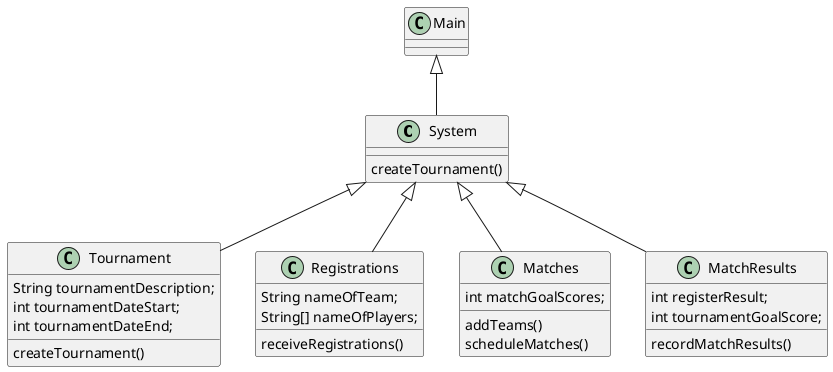 @startuml
class System
{
    createTournament()
}

class Tournament
{
    String tournamentDescription;
    int tournamentDateStart;
    int tournamentDateEnd;

    createTournament()
}

class Registrations
{
    String nameOfTeam;
    String[] nameOfPlayers;

    receiveRegistrations()
}

class Matches
{
    int matchGoalScores;

    addTeams()
    scheduleMatches()
}

class MatchResults
{
    int registerResult;
    int tournamentGoalScore;

    recordMatchResults()
}

System <|-- Tournament
System <|-- Registrations
System <|-- Matches
System <|-- MatchResults

Main <|-- System

@enduml